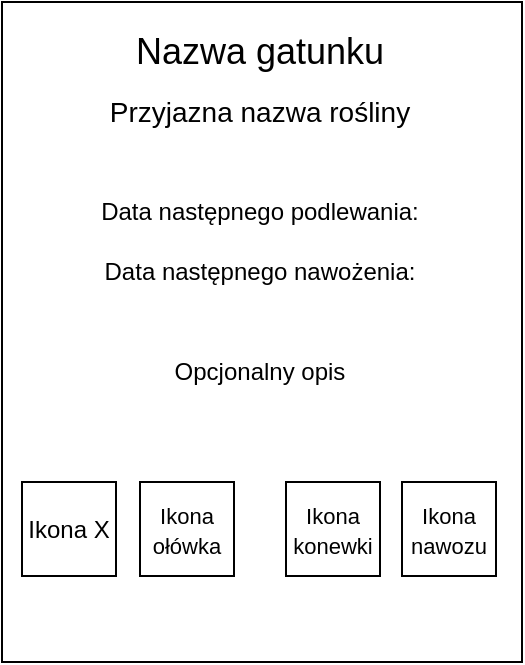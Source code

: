 <mxfile version="22.0.8" type="device">
  <diagram name="Strona-1" id="jKMP8IOHKPs3lTIb-eEo">
    <mxGraphModel dx="913" dy="492" grid="1" gridSize="10" guides="1" tooltips="1" connect="1" arrows="1" fold="1" page="1" pageScale="1" pageWidth="827" pageHeight="1169" math="0" shadow="0">
      <root>
        <mxCell id="0" />
        <mxCell id="1" parent="0" />
        <mxCell id="suqUIS_QS5sBQaWALe-S-1" value="" style="rounded=0;whiteSpace=wrap;html=1;" vertex="1" parent="1">
          <mxGeometry x="290" y="100" width="260" height="330" as="geometry" />
        </mxCell>
        <mxCell id="suqUIS_QS5sBQaWALe-S-2" value="&lt;font style=&quot;font-size: 18px;&quot;&gt;Nazwa gatunku&lt;/font&gt;" style="text;html=1;strokeColor=none;fillColor=none;align=center;verticalAlign=middle;whiteSpace=wrap;rounded=0;" vertex="1" parent="1">
          <mxGeometry x="334" y="110" width="170" height="30" as="geometry" />
        </mxCell>
        <mxCell id="suqUIS_QS5sBQaWALe-S-3" value="&lt;font style=&quot;font-size: 14px;&quot;&gt;Przyjazna nazwa rośliny&lt;/font&gt;" style="text;html=1;strokeColor=none;fillColor=none;align=center;verticalAlign=middle;whiteSpace=wrap;rounded=0;" vertex="1" parent="1">
          <mxGeometry x="329" y="140" width="180" height="30" as="geometry" />
        </mxCell>
        <mxCell id="suqUIS_QS5sBQaWALe-S-4" value="Data następnego podlewania:" style="text;html=1;strokeColor=none;fillColor=none;align=center;verticalAlign=middle;whiteSpace=wrap;rounded=0;" vertex="1" parent="1">
          <mxGeometry x="314" y="190" width="210" height="30" as="geometry" />
        </mxCell>
        <mxCell id="suqUIS_QS5sBQaWALe-S-5" value="Data następnego nawożenia:" style="text;html=1;strokeColor=none;fillColor=none;align=center;verticalAlign=middle;whiteSpace=wrap;rounded=0;" vertex="1" parent="1">
          <mxGeometry x="314" y="220" width="210" height="30" as="geometry" />
        </mxCell>
        <mxCell id="suqUIS_QS5sBQaWALe-S-6" value="Opcjonalny opis" style="text;html=1;strokeColor=none;fillColor=none;align=center;verticalAlign=middle;whiteSpace=wrap;rounded=0;" vertex="1" parent="1">
          <mxGeometry x="359" y="270" width="120" height="30" as="geometry" />
        </mxCell>
        <mxCell id="suqUIS_QS5sBQaWALe-S-7" value="Ikona X" style="rounded=0;whiteSpace=wrap;html=1;imageWidth=24;" vertex="1" parent="1">
          <mxGeometry x="300" y="340" width="47" height="47" as="geometry" />
        </mxCell>
        <mxCell id="suqUIS_QS5sBQaWALe-S-8" value="&lt;font style=&quot;font-size: 11px;&quot;&gt;Ikona ołówka&lt;/font&gt;" style="rounded=0;whiteSpace=wrap;html=1;" vertex="1" parent="1">
          <mxGeometry x="359" y="340" width="47" height="47" as="geometry" />
        </mxCell>
        <mxCell id="suqUIS_QS5sBQaWALe-S-9" value="&lt;font style=&quot;font-size: 11px;&quot;&gt;Ikona konewki&lt;/font&gt;" style="rounded=0;whiteSpace=wrap;html=1;" vertex="1" parent="1">
          <mxGeometry x="432" y="340" width="47" height="47" as="geometry" />
        </mxCell>
        <mxCell id="suqUIS_QS5sBQaWALe-S-10" value="&lt;font style=&quot;font-size: 11px;&quot;&gt;Ikona nawozu&lt;/font&gt;" style="rounded=0;whiteSpace=wrap;html=1;" vertex="1" parent="1">
          <mxGeometry x="490" y="340" width="47" height="47" as="geometry" />
        </mxCell>
      </root>
    </mxGraphModel>
  </diagram>
</mxfile>
